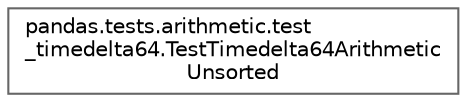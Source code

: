 digraph "Graphical Class Hierarchy"
{
 // LATEX_PDF_SIZE
  bgcolor="transparent";
  edge [fontname=Helvetica,fontsize=10,labelfontname=Helvetica,labelfontsize=10];
  node [fontname=Helvetica,fontsize=10,shape=box,height=0.2,width=0.4];
  rankdir="LR";
  Node0 [id="Node000000",label="pandas.tests.arithmetic.test\l_timedelta64.TestTimedelta64Arithmetic\lUnsorted",height=0.2,width=0.4,color="grey40", fillcolor="white", style="filled",URL="$de/de4/classpandas_1_1tests_1_1arithmetic_1_1test__timedelta64_1_1TestTimedelta64ArithmeticUnsorted.html",tooltip=" "];
}
